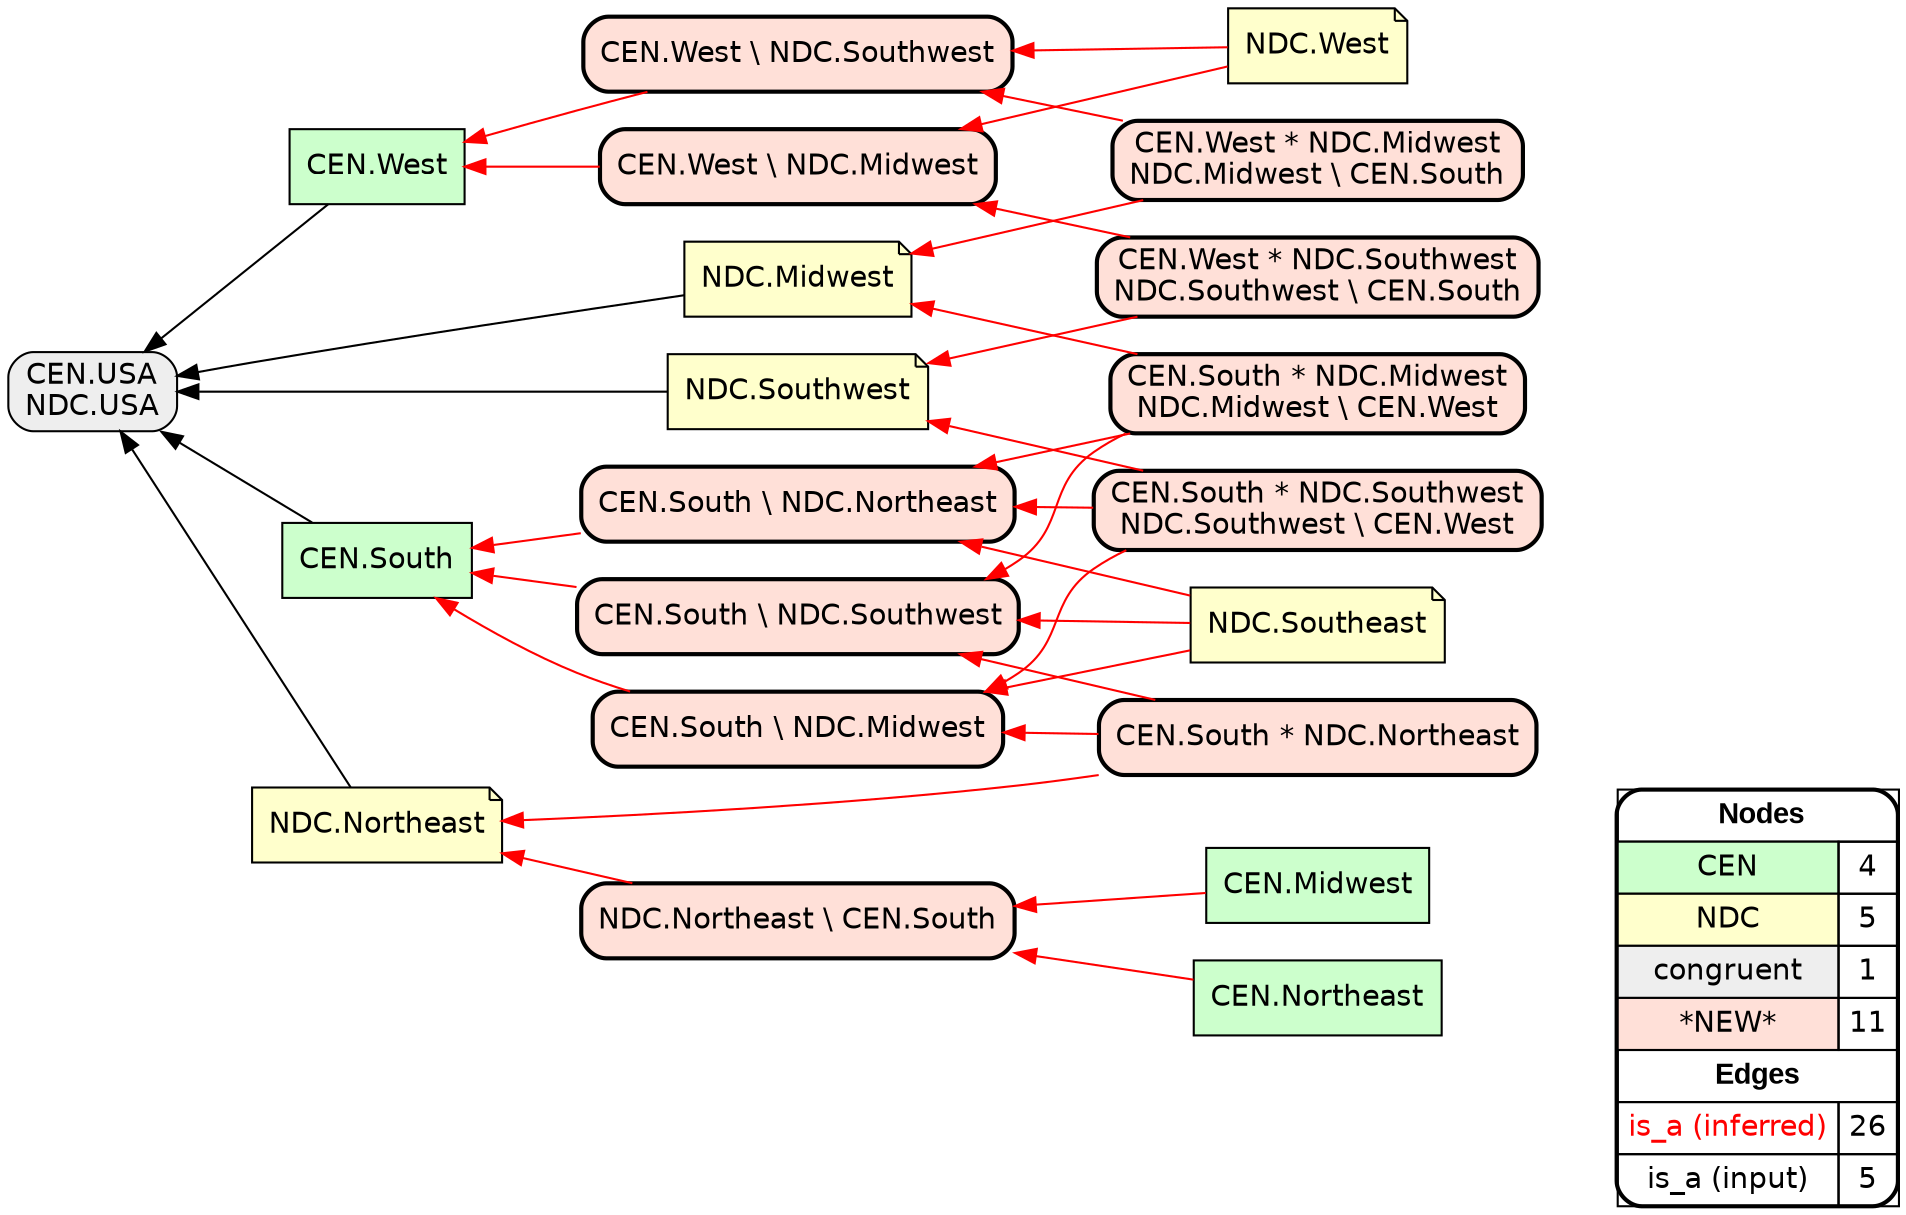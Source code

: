 digraph{
rankdir=RL
node[shape=box style=filled fillcolor="#CCFFCC" fontname="helvetica"] 
"CEN.West"
"CEN.Northeast"
"CEN.Midwest"
"CEN.South"
node[shape=note style=filled fillcolor="#FFFFCC" fontname="helvetica"] 
"NDC.Midwest"
"NDC.West"
"NDC.Southwest"
"NDC.Southeast"
"NDC.Northeast"
node[shape=box style="filled,rounded" fillcolor="#EEEEEE" fontname="helvetica"] 
"CEN.USA\nNDC.USA"
node[shape=box style="filled,rounded,bold" fillcolor="#FFE0D8" fontname="helvetica"] 
"CEN.West \\ NDC.Midwest"
"CEN.West * NDC.Southwest\nNDC.Southwest \\ CEN.South"
"CEN.South \\ NDC.Southwest"
"CEN.South * NDC.Northeast"
"CEN.West * NDC.Midwest\nNDC.Midwest \\ CEN.South"
"CEN.South \\ NDC.Northeast"
"CEN.South * NDC.Midwest\nNDC.Midwest \\ CEN.West"
"CEN.South \\ NDC.Midwest"
"CEN.West \\ NDC.Southwest"
"CEN.South * NDC.Southwest\nNDC.Southwest \\ CEN.West"
"NDC.Northeast \\ CEN.South"
edge[arrowhead=normal style=dotted color="#000000" constraint=true penwidth=1]
edge[arrowhead=normal style=solid color="#FF0000" constraint=true penwidth=1]
"CEN.South * NDC.Midwest\nNDC.Midwest \\ CEN.West" -> "CEN.South \\ NDC.Southwest"
"CEN.South * NDC.Southwest\nNDC.Southwest \\ CEN.West" -> "CEN.South \\ NDC.Northeast"
"CEN.South * NDC.Midwest\nNDC.Midwest \\ CEN.West" -> "NDC.Midwest"
"CEN.West \\ NDC.Southwest" -> "CEN.West"
"CEN.West * NDC.Midwest\nNDC.Midwest \\ CEN.South" -> "NDC.Midwest"
"CEN.Midwest" -> "NDC.Northeast \\ CEN.South"
"NDC.Southeast" -> "CEN.South \\ NDC.Midwest"
"NDC.Southeast" -> "CEN.South \\ NDC.Southwest"
"NDC.West" -> "CEN.West \\ NDC.Midwest"
"NDC.West" -> "CEN.West \\ NDC.Southwest"
"CEN.South * NDC.Southwest\nNDC.Southwest \\ CEN.West" -> "CEN.South \\ NDC.Midwest"
"CEN.South \\ NDC.Midwest" -> "CEN.South"
"CEN.South * NDC.Midwest\nNDC.Midwest \\ CEN.West" -> "CEN.South \\ NDC.Northeast"
"CEN.West * NDC.Southwest\nNDC.Southwest \\ CEN.South" -> "CEN.West \\ NDC.Midwest"
"CEN.South \\ NDC.Southwest" -> "CEN.South"
"CEN.West \\ NDC.Midwest" -> "CEN.West"
"CEN.South * NDC.Southwest\nNDC.Southwest \\ CEN.West" -> "NDC.Southwest"
"CEN.South * NDC.Northeast" -> "CEN.South \\ NDC.Southwest"
"CEN.Northeast" -> "NDC.Northeast \\ CEN.South"
"CEN.West * NDC.Southwest\nNDC.Southwest \\ CEN.South" -> "NDC.Southwest"
"CEN.West * NDC.Midwest\nNDC.Midwest \\ CEN.South" -> "CEN.West \\ NDC.Southwest"
"CEN.South * NDC.Northeast" -> "CEN.South \\ NDC.Midwest"
"CEN.South * NDC.Northeast" -> "NDC.Northeast"
"CEN.South \\ NDC.Northeast" -> "CEN.South"
"NDC.Northeast \\ CEN.South" -> "NDC.Northeast"
"NDC.Southeast" -> "CEN.South \\ NDC.Northeast"
edge[arrowhead=normal style=solid color="#000000" constraint=true penwidth=1]
"NDC.Northeast" -> "CEN.USA\nNDC.USA"
"NDC.Midwest" -> "CEN.USA\nNDC.USA"
"NDC.Southwest" -> "CEN.USA\nNDC.USA"
"CEN.West" -> "CEN.USA\nNDC.USA"
"CEN.South" -> "CEN.USA\nNDC.USA"
node[shape=box] 
{rank=source Legend [fillcolor= white margin=0 label=< 
 <TABLE BORDER="0" CELLBORDER="1" CELLSPACING="0" CELLPADDING="4"> 
<TR> <TD COLSPAN="2"><font face="Arial Black"> Nodes</font></TD> </TR> 
<TR> 
 <TD bgcolor="#CCFFCC" fontname="helvetica">CEN</TD> 
 <TD>4</TD> 
 </TR> 
<TR> 
 <TD bgcolor="#FFFFCC" fontname="helvetica">NDC</TD> 
 <TD>5</TD> 
 </TR> 
<TR> 
 <TD bgcolor="#EEEEEE" fontname="helvetica">congruent</TD> 
 <TD>1</TD> 
 </TR> 
<TR> 
 <TD bgcolor="#FFE0D8" fontname="helvetica">*NEW*</TD> 
 <TD>11</TD> 
 </TR> 
<TR> <TD COLSPAN="2"><font face = "Arial Black"> Edges </font></TD> </TR> 
<TR> 
 <TD><font color ="#FF0000">is_a (inferred)</font></TD><TD>26</TD>
</TR>
<TR> 
 <TD><font color ="#000000">is_a (input)</font></TD><TD>5</TD>
</TR>
</TABLE> 
 >] } 
}
